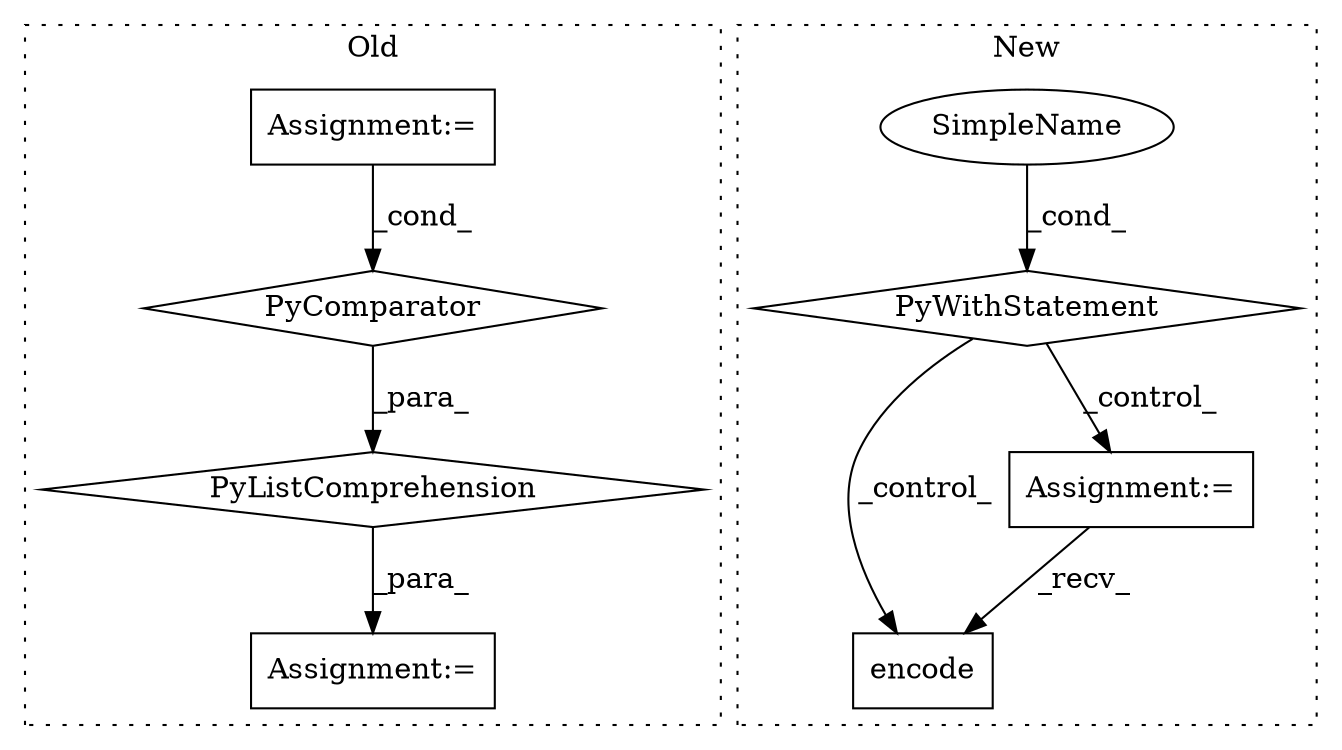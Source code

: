 digraph G {
subgraph cluster0 {
1 [label="PyListComprehension" a="109" s="1627" l="127" shape="diamond"];
3 [label="PyComparator" a="113" s="1723" l="23" shape="diamond"];
4 [label="Assignment:=" a="7" s="1263" l="1" shape="box"];
7 [label="Assignment:=" a="7" s="1615" l="12" shape="box"];
label = "Old";
style="dotted";
}
subgraph cluster1 {
2 [label="encode" a="32" s="1414,1428" l="7,1" shape="box"];
5 [label="Assignment:=" a="7" s="1102" l="5" shape="box"];
6 [label="SimpleName" a="42" s="" l="" shape="ellipse"];
8 [label="PyWithStatement" a="104" s="1057,1080" l="10,2" shape="diamond"];
label = "New";
style="dotted";
}
1 -> 7 [label="_para_"];
3 -> 1 [label="_para_"];
4 -> 3 [label="_cond_"];
5 -> 2 [label="_recv_"];
6 -> 8 [label="_cond_"];
8 -> 5 [label="_control_"];
8 -> 2 [label="_control_"];
}